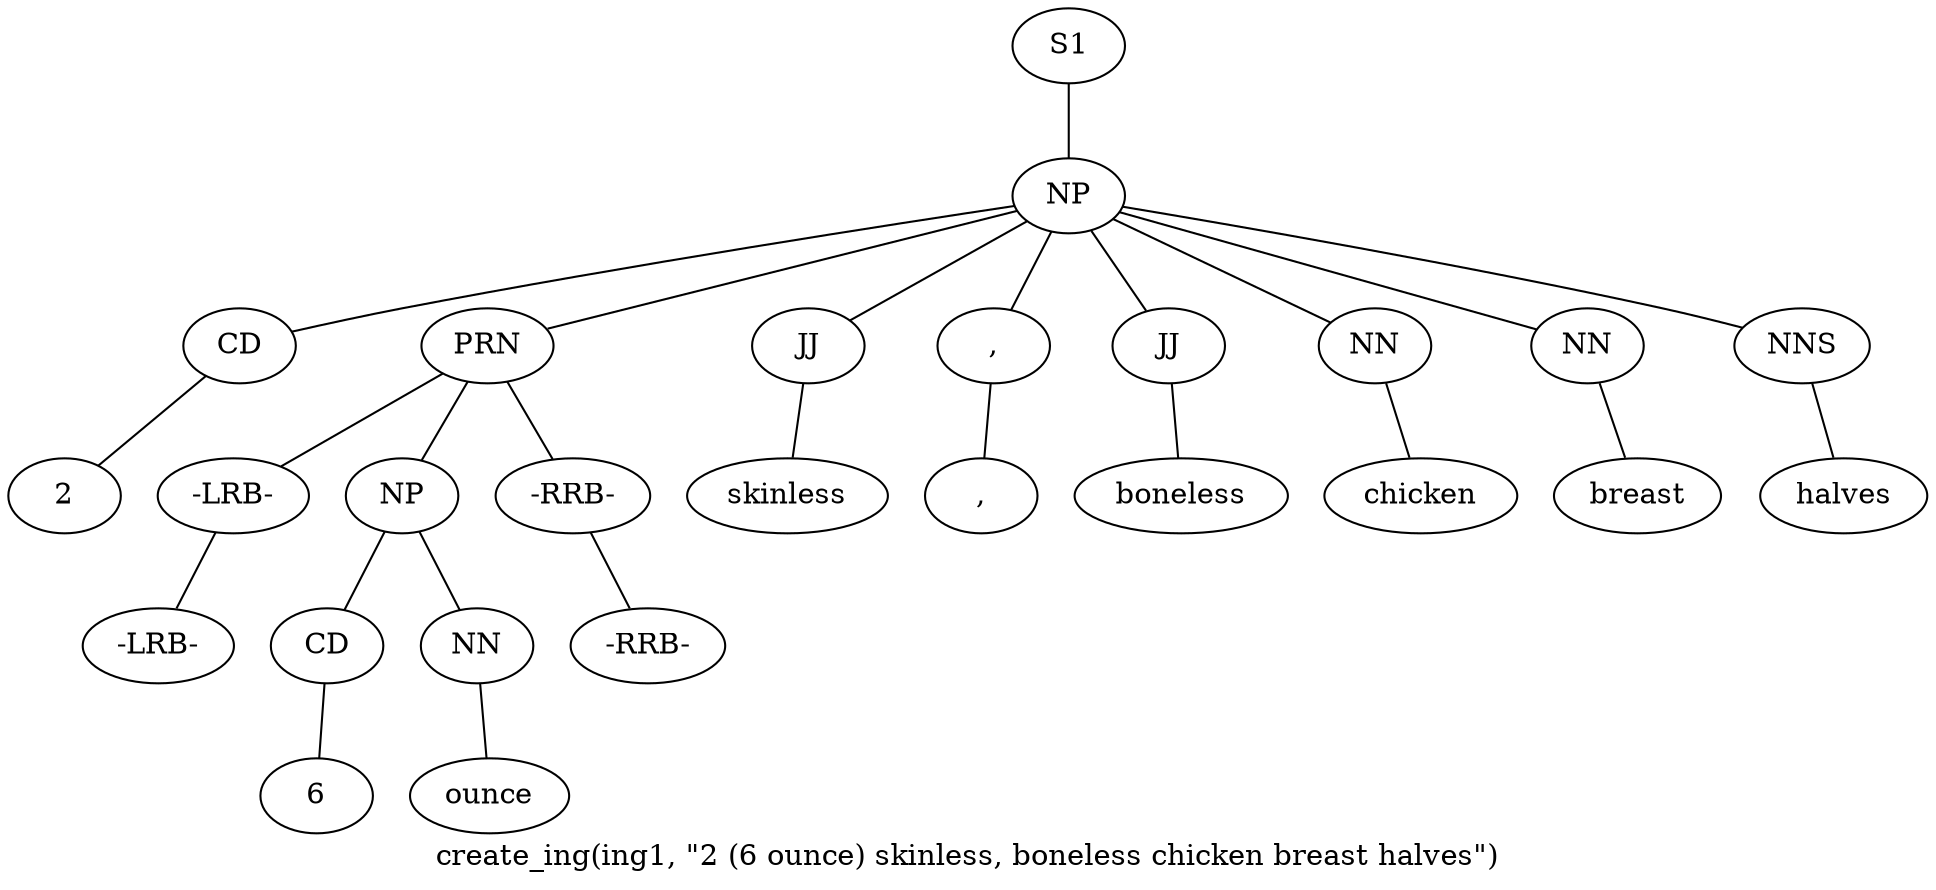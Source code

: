 graph SyntaxGraph {
	label = "create_ing(ing1, \"2 (6 ounce) skinless, boneless chicken breast halves\")";
	Node0 [label="S1"];
	Node1 [label="NP"];
	Node2 [label="CD"];
	Node3 [label="2"];
	Node4 [label="PRN"];
	Node5 [label="-LRB-"];
	Node6 [label="-LRB-"];
	Node7 [label="NP"];
	Node8 [label="CD"];
	Node9 [label="6"];
	Node10 [label="NN"];
	Node11 [label="ounce"];
	Node12 [label="-RRB-"];
	Node13 [label="-RRB-"];
	Node14 [label="JJ"];
	Node15 [label="skinless"];
	Node16 [label=","];
	Node17 [label=","];
	Node18 [label="JJ"];
	Node19 [label="boneless"];
	Node20 [label="NN"];
	Node21 [label="chicken"];
	Node22 [label="NN"];
	Node23 [label="breast"];
	Node24 [label="NNS"];
	Node25 [label="halves"];

	Node0 -- Node1;
	Node1 -- Node2;
	Node1 -- Node4;
	Node1 -- Node14;
	Node1 -- Node16;
	Node1 -- Node18;
	Node1 -- Node20;
	Node1 -- Node22;
	Node1 -- Node24;
	Node2 -- Node3;
	Node4 -- Node5;
	Node4 -- Node7;
	Node4 -- Node12;
	Node5 -- Node6;
	Node7 -- Node8;
	Node7 -- Node10;
	Node8 -- Node9;
	Node10 -- Node11;
	Node12 -- Node13;
	Node14 -- Node15;
	Node16 -- Node17;
	Node18 -- Node19;
	Node20 -- Node21;
	Node22 -- Node23;
	Node24 -- Node25;
}
